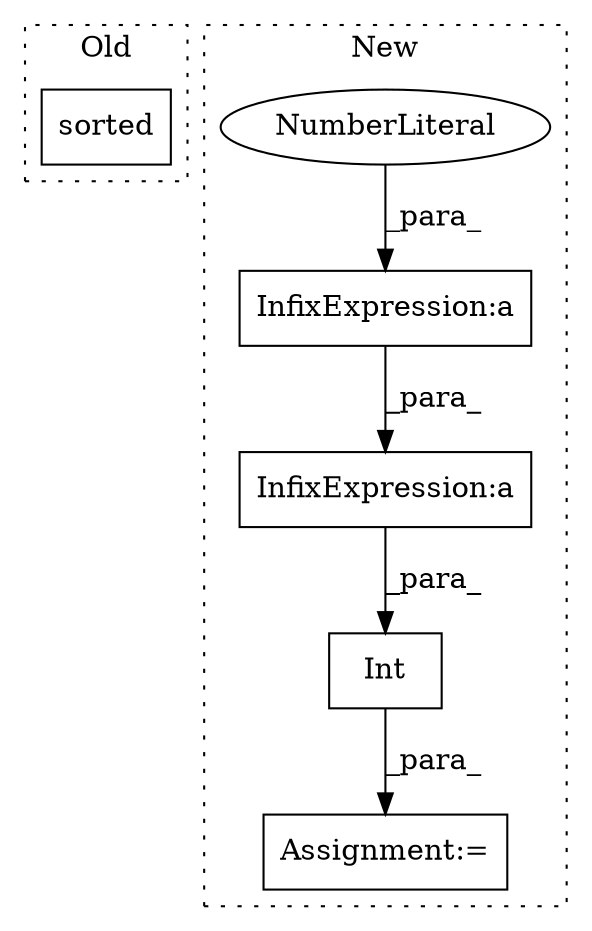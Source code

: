 digraph G {
subgraph cluster0 {
1 [label="sorted" a="32" s="970,1001" l="7,1" shape="box"];
label = "Old";
style="dotted";
}
subgraph cluster1 {
2 [label="Int" a="32" s="1620,1660" l="4,1" shape="box"];
3 [label="InfixExpression:a" a="27" s="1626" l="3" shape="box"];
4 [label="NumberLiteral" a="34" s="1625" l="1" shape="ellipse"];
5 [label="InfixExpression:a" a="27" s="1646" l="3" shape="box"];
6 [label="Assignment:=" a="7" s="1619" l="1" shape="box"];
label = "New";
style="dotted";
}
2 -> 6 [label="_para_"];
3 -> 5 [label="_para_"];
4 -> 3 [label="_para_"];
5 -> 2 [label="_para_"];
}
